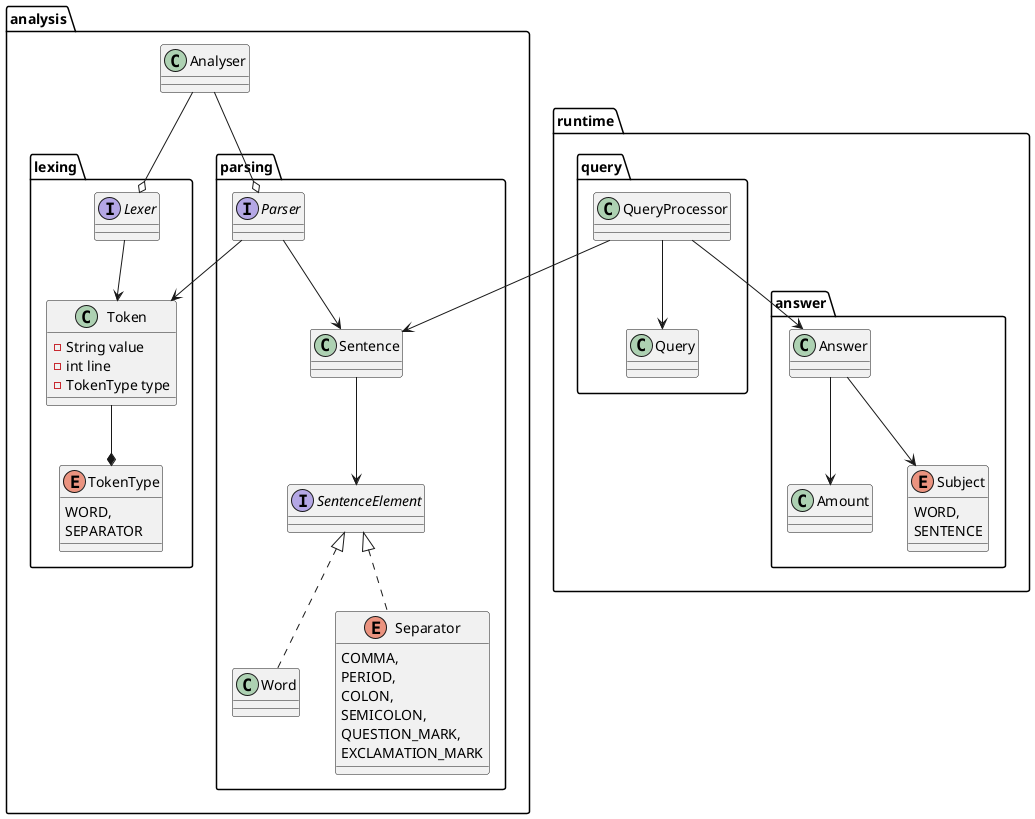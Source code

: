 @startuml

package analysis {

    class Analyser

    package lexing {
        interface Lexer
        class Token {
            - String value
            - int line
            - TokenType type
        }

        enum TokenType {
            WORD,
            SEPARATOR
        }
    }

    package parsing {
        interface Parser

        class Sentence {

        }

        interface SentenceElement
        class Word implements SentenceElement
        enum Separator implements SentenceElement {
            COMMA,
            PERIOD,
            COLON,
            SEMICOLON,
            QUESTION_MARK,
            EXCLAMATION_MARK
        }
    }
}

package runtime {

    package query {
        class QueryProcessor
        class Query
    }

    package answer {
        class Answer

        class Amount
        enum Subject {
            WORD,
            SENTENCE
        }


    }
}












Analyser -down-o Lexer
Analyser -down-o Parser

Lexer -down-> Token
Token -down-* TokenType


Parser -down-> Token
Parser -down-> Sentence
Sentence -down-> SentenceElement

QueryProcessor -down-> Query
QueryProcessor -down-> Answer
QueryProcessor -down-> Sentence

Answer -down-> Amount
Answer -down-> Subject



@enduml